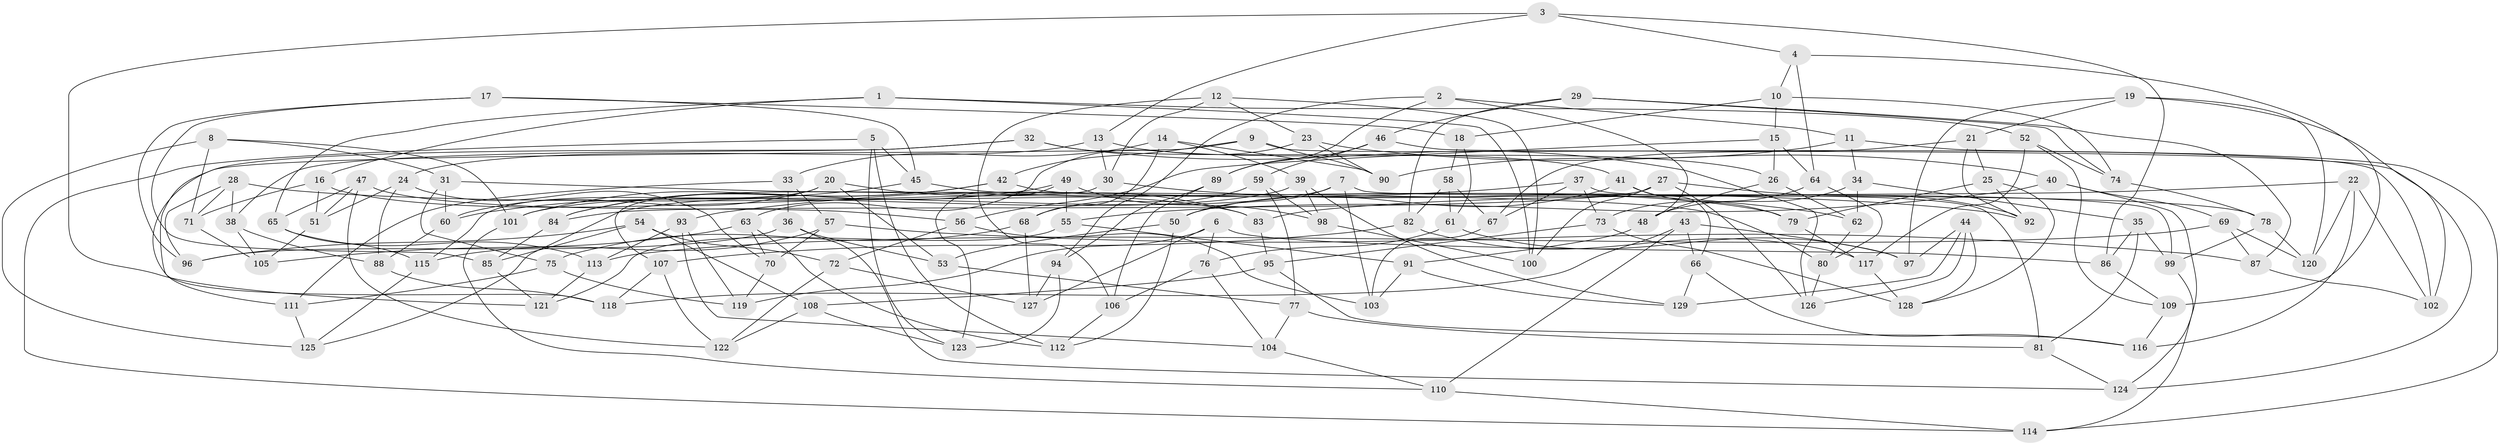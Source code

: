// Generated by graph-tools (version 1.1) at 2025/16/03/09/25 04:16:44]
// undirected, 129 vertices, 258 edges
graph export_dot {
graph [start="1"]
  node [color=gray90,style=filled];
  1;
  2;
  3;
  4;
  5;
  6;
  7;
  8;
  9;
  10;
  11;
  12;
  13;
  14;
  15;
  16;
  17;
  18;
  19;
  20;
  21;
  22;
  23;
  24;
  25;
  26;
  27;
  28;
  29;
  30;
  31;
  32;
  33;
  34;
  35;
  36;
  37;
  38;
  39;
  40;
  41;
  42;
  43;
  44;
  45;
  46;
  47;
  48;
  49;
  50;
  51;
  52;
  53;
  54;
  55;
  56;
  57;
  58;
  59;
  60;
  61;
  62;
  63;
  64;
  65;
  66;
  67;
  68;
  69;
  70;
  71;
  72;
  73;
  74;
  75;
  76;
  77;
  78;
  79;
  80;
  81;
  82;
  83;
  84;
  85;
  86;
  87;
  88;
  89;
  90;
  91;
  92;
  93;
  94;
  95;
  96;
  97;
  98;
  99;
  100;
  101;
  102;
  103;
  104;
  105;
  106;
  107;
  108;
  109;
  110;
  111;
  112;
  113;
  114;
  115;
  116;
  117;
  118;
  119;
  120;
  121;
  122;
  123;
  124;
  125;
  126;
  127;
  128;
  129;
  1 -- 100;
  1 -- 65;
  1 -- 16;
  1 -- 52;
  2 -- 94;
  2 -- 89;
  2 -- 48;
  2 -- 11;
  3 -- 13;
  3 -- 121;
  3 -- 86;
  3 -- 4;
  4 -- 10;
  4 -- 109;
  4 -- 64;
  5 -- 114;
  5 -- 123;
  5 -- 45;
  5 -- 112;
  6 -- 86;
  6 -- 127;
  6 -- 76;
  6 -- 119;
  7 -- 103;
  7 -- 125;
  7 -- 50;
  7 -- 99;
  8 -- 125;
  8 -- 31;
  8 -- 101;
  8 -- 71;
  9 -- 42;
  9 -- 111;
  9 -- 102;
  9 -- 90;
  10 -- 15;
  10 -- 18;
  10 -- 74;
  11 -- 34;
  11 -- 114;
  11 -- 90;
  12 -- 100;
  12 -- 106;
  12 -- 30;
  12 -- 23;
  13 -- 24;
  13 -- 30;
  13 -- 26;
  14 -- 68;
  14 -- 33;
  14 -- 39;
  14 -- 90;
  15 -- 64;
  15 -- 56;
  15 -- 26;
  16 -- 71;
  16 -- 83;
  16 -- 51;
  17 -- 85;
  17 -- 18;
  17 -- 96;
  17 -- 45;
  18 -- 61;
  18 -- 58;
  19 -- 120;
  19 -- 102;
  19 -- 97;
  19 -- 21;
  20 -- 115;
  20 -- 60;
  20 -- 53;
  20 -- 83;
  21 -- 25;
  21 -- 67;
  21 -- 92;
  22 -- 102;
  22 -- 116;
  22 -- 120;
  22 -- 83;
  23 -- 90;
  23 -- 63;
  23 -- 40;
  24 -- 88;
  24 -- 70;
  24 -- 51;
  25 -- 128;
  25 -- 79;
  25 -- 92;
  26 -- 62;
  26 -- 48;
  27 -- 84;
  27 -- 92;
  27 -- 126;
  27 -- 100;
  28 -- 92;
  28 -- 71;
  28 -- 96;
  28 -- 38;
  29 -- 46;
  29 -- 82;
  29 -- 74;
  29 -- 87;
  30 -- 62;
  30 -- 107;
  31 -- 60;
  31 -- 75;
  31 -- 80;
  32 -- 41;
  32 -- 118;
  32 -- 38;
  32 -- 126;
  33 -- 36;
  33 -- 57;
  33 -- 111;
  34 -- 35;
  34 -- 62;
  34 -- 48;
  35 -- 86;
  35 -- 99;
  35 -- 81;
  36 -- 53;
  36 -- 124;
  36 -- 96;
  37 -- 67;
  37 -- 81;
  37 -- 93;
  37 -- 73;
  38 -- 88;
  38 -- 105;
  39 -- 101;
  39 -- 129;
  39 -- 98;
  40 -- 124;
  40 -- 55;
  40 -- 69;
  41 -- 79;
  41 -- 66;
  41 -- 50;
  42 -- 84;
  42 -- 78;
  42 -- 101;
  43 -- 110;
  43 -- 118;
  43 -- 66;
  43 -- 97;
  44 -- 128;
  44 -- 126;
  44 -- 97;
  44 -- 129;
  45 -- 79;
  45 -- 60;
  46 -- 59;
  46 -- 89;
  46 -- 124;
  47 -- 51;
  47 -- 56;
  47 -- 122;
  47 -- 65;
  48 -- 91;
  49 -- 98;
  49 -- 123;
  49 -- 84;
  49 -- 55;
  50 -- 53;
  50 -- 112;
  51 -- 105;
  52 -- 74;
  52 -- 117;
  52 -- 109;
  53 -- 77;
  54 -- 108;
  54 -- 85;
  54 -- 96;
  54 -- 72;
  55 -- 121;
  55 -- 91;
  56 -- 103;
  56 -- 72;
  57 -- 115;
  57 -- 87;
  57 -- 70;
  58 -- 61;
  58 -- 67;
  58 -- 82;
  59 -- 68;
  59 -- 77;
  59 -- 98;
  60 -- 88;
  61 -- 76;
  61 -- 97;
  62 -- 80;
  63 -- 105;
  63 -- 70;
  63 -- 112;
  64 -- 73;
  64 -- 80;
  65 -- 115;
  65 -- 113;
  66 -- 116;
  66 -- 129;
  67 -- 103;
  68 -- 75;
  68 -- 127;
  69 -- 87;
  69 -- 120;
  69 -- 113;
  70 -- 119;
  71 -- 105;
  72 -- 127;
  72 -- 122;
  73 -- 95;
  73 -- 128;
  74 -- 78;
  75 -- 119;
  75 -- 111;
  76 -- 106;
  76 -- 104;
  77 -- 81;
  77 -- 104;
  78 -- 99;
  78 -- 120;
  79 -- 117;
  80 -- 126;
  81 -- 124;
  82 -- 117;
  82 -- 107;
  83 -- 95;
  84 -- 85;
  85 -- 121;
  86 -- 109;
  87 -- 102;
  88 -- 118;
  89 -- 106;
  89 -- 94;
  91 -- 103;
  91 -- 129;
  93 -- 113;
  93 -- 104;
  93 -- 119;
  94 -- 127;
  94 -- 123;
  95 -- 108;
  95 -- 116;
  98 -- 100;
  99 -- 114;
  101 -- 110;
  104 -- 110;
  106 -- 112;
  107 -- 118;
  107 -- 122;
  108 -- 122;
  108 -- 123;
  109 -- 116;
  110 -- 114;
  111 -- 125;
  113 -- 121;
  115 -- 125;
  117 -- 128;
}
